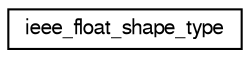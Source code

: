 digraph "Graphical Class Hierarchy"
{
  edge [fontname="FreeSans",fontsize="10",labelfontname="FreeSans",labelfontsize="10"];
  node [fontname="FreeSans",fontsize="10",shape=record];
  rankdir="LR";
  Node1 [label="ieee_float_shape_type",height=0.2,width=0.4,color="black", fillcolor="white", style="filled",URL="$d0/d20/unionieee__float__shape__type.html"];
}
